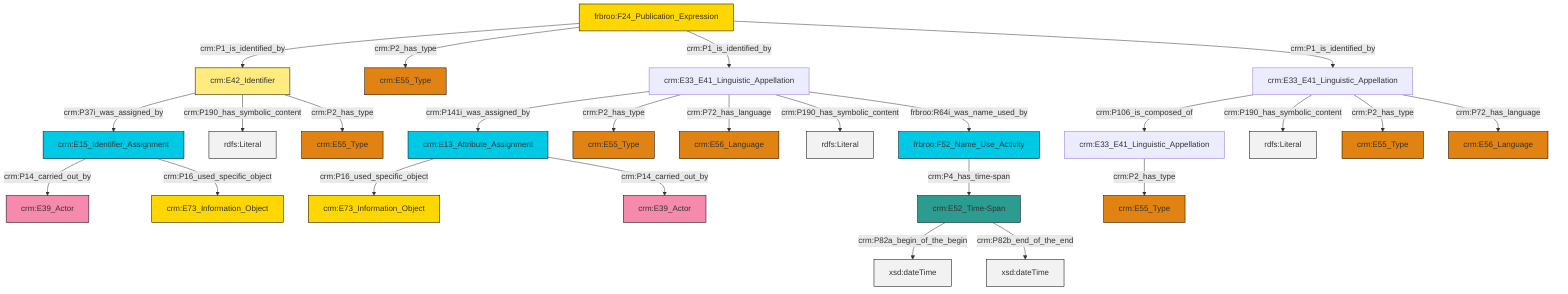 graph TD
classDef Literal fill:#f2f2f2,stroke:#000000;
classDef CRM_Entity fill:#FFFFFF,stroke:#000000;
classDef Temporal_Entity fill:#00C9E6, stroke:#000000;
classDef Type fill:#E18312, stroke:#000000;
classDef Time-Span fill:#2C9C91, stroke:#000000;
classDef Appellation fill:#FFEB7F, stroke:#000000;
classDef Place fill:#008836, stroke:#000000;
classDef Persistent_Item fill:#B266B2, stroke:#000000;
classDef Conceptual_Object fill:#FFD700, stroke:#000000;
classDef Physical_Thing fill:#D2B48C, stroke:#000000;
classDef Actor fill:#f58aad, stroke:#000000;
classDef PC_Classes fill:#4ce600, stroke:#000000;
classDef Multi fill:#cccccc,stroke:#000000;

0["crm:E15_Identifier_Assignment"]:::Temporal_Entity -->|crm:P14_carried_out_by| 1["crm:E39_Actor"]:::Actor
2["crm:E33_E41_Linguistic_Appellation"]:::Default -->|crm:P141i_was_assigned_by| 3["crm:E13_Attribute_Assignment"]:::Temporal_Entity
2["crm:E33_E41_Linguistic_Appellation"]:::Default -->|crm:P2_has_type| 4["crm:E55_Type"]:::Type
5["crm:E33_E41_Linguistic_Appellation"]:::Default -->|crm:P106_is_composed_of| 6["crm:E33_E41_Linguistic_Appellation"]:::Default
3["crm:E13_Attribute_Assignment"]:::Temporal_Entity -->|crm:P16_used_specific_object| 7["crm:E73_Information_Object"]:::Conceptual_Object
6["crm:E33_E41_Linguistic_Appellation"]:::Default -->|crm:P2_has_type| 8["crm:E55_Type"]:::Type
3["crm:E13_Attribute_Assignment"]:::Temporal_Entity -->|crm:P14_carried_out_by| 12["crm:E39_Actor"]:::Actor
15["frbroo:F24_Publication_Expression"]:::Conceptual_Object -->|crm:P1_is_identified_by| 13["crm:E42_Identifier"]:::Appellation
15["frbroo:F24_Publication_Expression"]:::Conceptual_Object -->|crm:P2_has_type| 20["crm:E55_Type"]:::Type
13["crm:E42_Identifier"]:::Appellation -->|crm:P37i_was_assigned_by| 0["crm:E15_Identifier_Assignment"]:::Temporal_Entity
13["crm:E42_Identifier"]:::Appellation -->|crm:P190_has_symbolic_content| 24[rdfs:Literal]:::Literal
2["crm:E33_E41_Linguistic_Appellation"]:::Default -->|crm:P72_has_language| 16["crm:E56_Language"]:::Type
2["crm:E33_E41_Linguistic_Appellation"]:::Default -->|crm:P190_has_symbolic_content| 27[rdfs:Literal]:::Literal
15["frbroo:F24_Publication_Expression"]:::Conceptual_Object -->|crm:P1_is_identified_by| 2["crm:E33_E41_Linguistic_Appellation"]:::Default
28["frbroo:F52_Name_Use_Activity"]:::Temporal_Entity -->|crm:P4_has_time-span| 29["crm:E52_Time-Span"]:::Time-Span
2["crm:E33_E41_Linguistic_Appellation"]:::Default -->|frbroo:R64i_was_name_used_by| 28["frbroo:F52_Name_Use_Activity"]:::Temporal_Entity
5["crm:E33_E41_Linguistic_Appellation"]:::Default -->|crm:P190_has_symbolic_content| 35[rdfs:Literal]:::Literal
5["crm:E33_E41_Linguistic_Appellation"]:::Default -->|crm:P2_has_type| 9["crm:E55_Type"]:::Type
13["crm:E42_Identifier"]:::Appellation -->|crm:P2_has_type| 30["crm:E55_Type"]:::Type
0["crm:E15_Identifier_Assignment"]:::Temporal_Entity -->|crm:P16_used_specific_object| 22["crm:E73_Information_Object"]:::Conceptual_Object
5["crm:E33_E41_Linguistic_Appellation"]:::Default -->|crm:P72_has_language| 32["crm:E56_Language"]:::Type
29["crm:E52_Time-Span"]:::Time-Span -->|crm:P82a_begin_of_the_begin| 42[xsd:dateTime]:::Literal
29["crm:E52_Time-Span"]:::Time-Span -->|crm:P82b_end_of_the_end| 43[xsd:dateTime]:::Literal
15["frbroo:F24_Publication_Expression"]:::Conceptual_Object -->|crm:P1_is_identified_by| 5["crm:E33_E41_Linguistic_Appellation"]:::Default